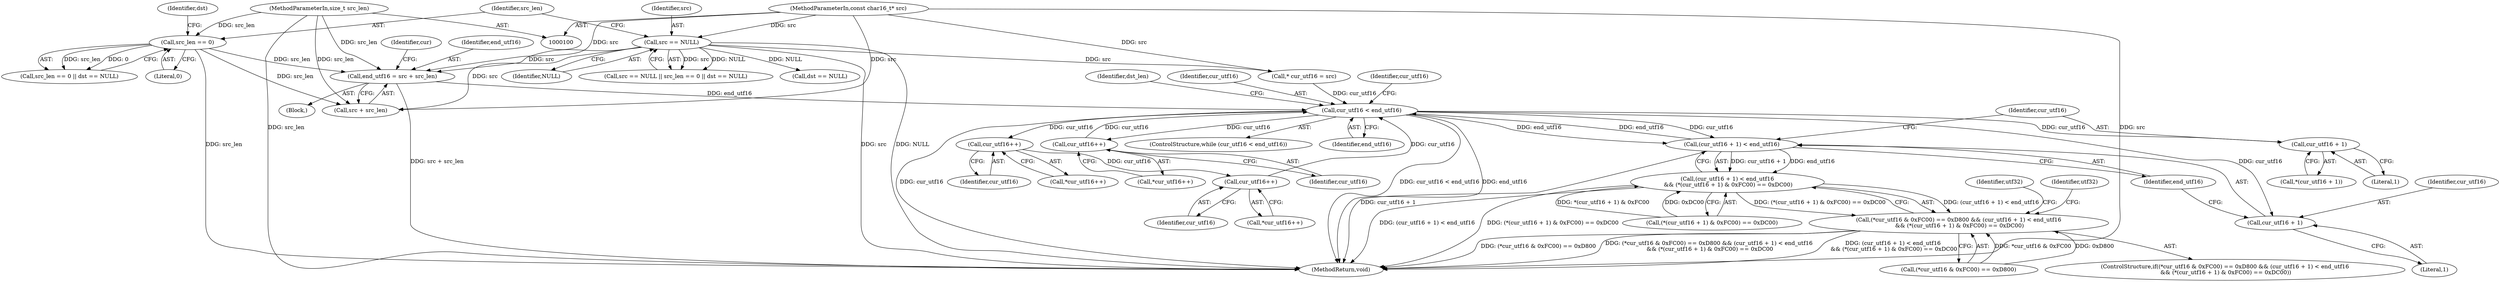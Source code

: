 digraph "0_Android_ecf5fd58a8f50362ce9e8d4245a33d56f29f142b_1@integer" {
"1000124" [label="(Call,end_utf16 = src + src_len)"];
"1000101" [label="(MethodParameterIn,const char16_t* src)"];
"1000108" [label="(Call,src == NULL)"];
"1000112" [label="(Call,src_len == 0)"];
"1000102" [label="(MethodParameterIn,size_t src_len)"];
"1000134" [label="(Call,cur_utf16 < end_utf16)"];
"1000148" [label="(Call,(cur_utf16 + 1) < end_utf16)"];
"1000147" [label="(Call,(cur_utf16 + 1) < end_utf16\n && (*(cur_utf16 + 1) & 0xFC00) == 0xDC00)"];
"1000140" [label="(Call,(*cur_utf16 & 0xFC00) == 0xD800 && (cur_utf16 + 1) < end_utf16\n && (*(cur_utf16 + 1) & 0xFC00) == 0xDC00)"];
"1000149" [label="(Call,cur_utf16 + 1)"];
"1000156" [label="(Call,cur_utf16 + 1)"];
"1000167" [label="(Call,cur_utf16++)"];
"1000175" [label="(Call,cur_utf16++)"];
"1000188" [label="(Call,cur_utf16++)"];
"1000121" [label="(Call,* cur_utf16 = src)"];
"1000153" [label="(Call,(*(cur_utf16 + 1) & 0xFC00) == 0xDC00)"];
"1000110" [label="(Identifier,NULL)"];
"1000126" [label="(Call,src + src_len)"];
"1000157" [label="(Identifier,cur_utf16)"];
"1000151" [label="(Literal,1)"];
"1000187" [label="(Call,*cur_utf16++)"];
"1000124" [label="(Call,end_utf16 = src + src_len)"];
"1000216" [label="(Identifier,dst_len)"];
"1000148" [label="(Call,(cur_utf16 + 1) < end_utf16)"];
"1000107" [label="(Call,src == NULL || src_len == 0 || dst == NULL)"];
"1000147" [label="(Call,(cur_utf16 + 1) < end_utf16\n && (*(cur_utf16 + 1) & 0xFC00) == 0xDC00)"];
"1000158" [label="(Literal,1)"];
"1000114" [label="(Literal,0)"];
"1000113" [label="(Identifier,src_len)"];
"1000112" [label="(Call,src_len == 0)"];
"1000105" [label="(Block,)"];
"1000115" [label="(Call,dst == NULL)"];
"1000140" [label="(Call,(*cur_utf16 & 0xFC00) == 0xD800 && (cur_utf16 + 1) < end_utf16\n && (*(cur_utf16 + 1) & 0xFC00) == 0xDC00)"];
"1000168" [label="(Identifier,cur_utf16)"];
"1000116" [label="(Identifier,dst)"];
"1000175" [label="(Call,cur_utf16++)"];
"1000131" [label="(Identifier,cur)"];
"1000176" [label="(Identifier,cur_utf16)"];
"1000101" [label="(MethodParameterIn,const char16_t* src)"];
"1000135" [label="(Identifier,cur_utf16)"];
"1000150" [label="(Identifier,cur_utf16)"];
"1000156" [label="(Call,cur_utf16 + 1)"];
"1000111" [label="(Call,src_len == 0 || dst == NULL)"];
"1000102" [label="(MethodParameterIn,size_t src_len)"];
"1000174" [label="(Call,*cur_utf16++)"];
"1000133" [label="(ControlStructure,while (cur_utf16 < end_utf16))"];
"1000136" [label="(Identifier,end_utf16)"];
"1000188" [label="(Call,cur_utf16++)"];
"1000144" [label="(Identifier,cur_utf16)"];
"1000149" [label="(Call,cur_utf16 + 1)"];
"1000184" [label="(Identifier,utf32)"];
"1000139" [label="(ControlStructure,if((*cur_utf16 & 0xFC00) == 0xD800 && (cur_utf16 + 1) < end_utf16\n && (*(cur_utf16 + 1) & 0xFC00) == 0xDC00))"];
"1000163" [label="(Identifier,utf32)"];
"1000109" [label="(Identifier,src)"];
"1000224" [label="(MethodReturn,void)"];
"1000155" [label="(Call,*(cur_utf16 + 1))"];
"1000108" [label="(Call,src == NULL)"];
"1000152" [label="(Identifier,end_utf16)"];
"1000141" [label="(Call,(*cur_utf16 & 0xFC00) == 0xD800)"];
"1000166" [label="(Call,*cur_utf16++)"];
"1000189" [label="(Identifier,cur_utf16)"];
"1000125" [label="(Identifier,end_utf16)"];
"1000167" [label="(Call,cur_utf16++)"];
"1000134" [label="(Call,cur_utf16 < end_utf16)"];
"1000124" -> "1000105"  [label="AST: "];
"1000124" -> "1000126"  [label="CFG: "];
"1000125" -> "1000124"  [label="AST: "];
"1000126" -> "1000124"  [label="AST: "];
"1000131" -> "1000124"  [label="CFG: "];
"1000124" -> "1000224"  [label="DDG: src + src_len"];
"1000101" -> "1000124"  [label="DDG: src"];
"1000108" -> "1000124"  [label="DDG: src"];
"1000112" -> "1000124"  [label="DDG: src_len"];
"1000102" -> "1000124"  [label="DDG: src_len"];
"1000124" -> "1000134"  [label="DDG: end_utf16"];
"1000101" -> "1000100"  [label="AST: "];
"1000101" -> "1000224"  [label="DDG: src"];
"1000101" -> "1000108"  [label="DDG: src"];
"1000101" -> "1000121"  [label="DDG: src"];
"1000101" -> "1000126"  [label="DDG: src"];
"1000108" -> "1000107"  [label="AST: "];
"1000108" -> "1000110"  [label="CFG: "];
"1000109" -> "1000108"  [label="AST: "];
"1000110" -> "1000108"  [label="AST: "];
"1000113" -> "1000108"  [label="CFG: "];
"1000107" -> "1000108"  [label="CFG: "];
"1000108" -> "1000224"  [label="DDG: NULL"];
"1000108" -> "1000224"  [label="DDG: src"];
"1000108" -> "1000107"  [label="DDG: src"];
"1000108" -> "1000107"  [label="DDG: NULL"];
"1000108" -> "1000115"  [label="DDG: NULL"];
"1000108" -> "1000121"  [label="DDG: src"];
"1000108" -> "1000126"  [label="DDG: src"];
"1000112" -> "1000111"  [label="AST: "];
"1000112" -> "1000114"  [label="CFG: "];
"1000113" -> "1000112"  [label="AST: "];
"1000114" -> "1000112"  [label="AST: "];
"1000116" -> "1000112"  [label="CFG: "];
"1000111" -> "1000112"  [label="CFG: "];
"1000112" -> "1000224"  [label="DDG: src_len"];
"1000112" -> "1000111"  [label="DDG: src_len"];
"1000112" -> "1000111"  [label="DDG: 0"];
"1000102" -> "1000112"  [label="DDG: src_len"];
"1000112" -> "1000126"  [label="DDG: src_len"];
"1000102" -> "1000100"  [label="AST: "];
"1000102" -> "1000224"  [label="DDG: src_len"];
"1000102" -> "1000126"  [label="DDG: src_len"];
"1000134" -> "1000133"  [label="AST: "];
"1000134" -> "1000136"  [label="CFG: "];
"1000135" -> "1000134"  [label="AST: "];
"1000136" -> "1000134"  [label="AST: "];
"1000144" -> "1000134"  [label="CFG: "];
"1000216" -> "1000134"  [label="CFG: "];
"1000134" -> "1000224"  [label="DDG: cur_utf16 < end_utf16"];
"1000134" -> "1000224"  [label="DDG: cur_utf16"];
"1000134" -> "1000224"  [label="DDG: end_utf16"];
"1000188" -> "1000134"  [label="DDG: cur_utf16"];
"1000175" -> "1000134"  [label="DDG: cur_utf16"];
"1000121" -> "1000134"  [label="DDG: cur_utf16"];
"1000148" -> "1000134"  [label="DDG: end_utf16"];
"1000134" -> "1000148"  [label="DDG: cur_utf16"];
"1000134" -> "1000148"  [label="DDG: end_utf16"];
"1000134" -> "1000149"  [label="DDG: cur_utf16"];
"1000134" -> "1000156"  [label="DDG: cur_utf16"];
"1000134" -> "1000167"  [label="DDG: cur_utf16"];
"1000134" -> "1000188"  [label="DDG: cur_utf16"];
"1000148" -> "1000147"  [label="AST: "];
"1000148" -> "1000152"  [label="CFG: "];
"1000149" -> "1000148"  [label="AST: "];
"1000152" -> "1000148"  [label="AST: "];
"1000157" -> "1000148"  [label="CFG: "];
"1000147" -> "1000148"  [label="CFG: "];
"1000148" -> "1000224"  [label="DDG: cur_utf16 + 1"];
"1000148" -> "1000147"  [label="DDG: cur_utf16 + 1"];
"1000148" -> "1000147"  [label="DDG: end_utf16"];
"1000147" -> "1000140"  [label="AST: "];
"1000147" -> "1000153"  [label="CFG: "];
"1000153" -> "1000147"  [label="AST: "];
"1000140" -> "1000147"  [label="CFG: "];
"1000147" -> "1000224"  [label="DDG: (cur_utf16 + 1) < end_utf16"];
"1000147" -> "1000224"  [label="DDG: (*(cur_utf16 + 1) & 0xFC00) == 0xDC00"];
"1000147" -> "1000140"  [label="DDG: (cur_utf16 + 1) < end_utf16"];
"1000147" -> "1000140"  [label="DDG: (*(cur_utf16 + 1) & 0xFC00) == 0xDC00"];
"1000153" -> "1000147"  [label="DDG: *(cur_utf16 + 1) & 0xFC00"];
"1000153" -> "1000147"  [label="DDG: 0xDC00"];
"1000140" -> "1000139"  [label="AST: "];
"1000140" -> "1000141"  [label="CFG: "];
"1000141" -> "1000140"  [label="AST: "];
"1000163" -> "1000140"  [label="CFG: "];
"1000184" -> "1000140"  [label="CFG: "];
"1000140" -> "1000224"  [label="DDG: (*cur_utf16 & 0xFC00) == 0xD800"];
"1000140" -> "1000224"  [label="DDG: (*cur_utf16 & 0xFC00) == 0xD800 && (cur_utf16 + 1) < end_utf16\n && (*(cur_utf16 + 1) & 0xFC00) == 0xDC00"];
"1000140" -> "1000224"  [label="DDG: (cur_utf16 + 1) < end_utf16\n && (*(cur_utf16 + 1) & 0xFC00) == 0xDC00"];
"1000141" -> "1000140"  [label="DDG: *cur_utf16 & 0xFC00"];
"1000141" -> "1000140"  [label="DDG: 0xD800"];
"1000149" -> "1000151"  [label="CFG: "];
"1000150" -> "1000149"  [label="AST: "];
"1000151" -> "1000149"  [label="AST: "];
"1000152" -> "1000149"  [label="CFG: "];
"1000156" -> "1000155"  [label="AST: "];
"1000156" -> "1000158"  [label="CFG: "];
"1000157" -> "1000156"  [label="AST: "];
"1000158" -> "1000156"  [label="AST: "];
"1000155" -> "1000156"  [label="CFG: "];
"1000167" -> "1000166"  [label="AST: "];
"1000167" -> "1000168"  [label="CFG: "];
"1000168" -> "1000167"  [label="AST: "];
"1000166" -> "1000167"  [label="CFG: "];
"1000167" -> "1000175"  [label="DDG: cur_utf16"];
"1000175" -> "1000174"  [label="AST: "];
"1000175" -> "1000176"  [label="CFG: "];
"1000176" -> "1000175"  [label="AST: "];
"1000174" -> "1000175"  [label="CFG: "];
"1000188" -> "1000187"  [label="AST: "];
"1000188" -> "1000189"  [label="CFG: "];
"1000189" -> "1000188"  [label="AST: "];
"1000187" -> "1000188"  [label="CFG: "];
}
